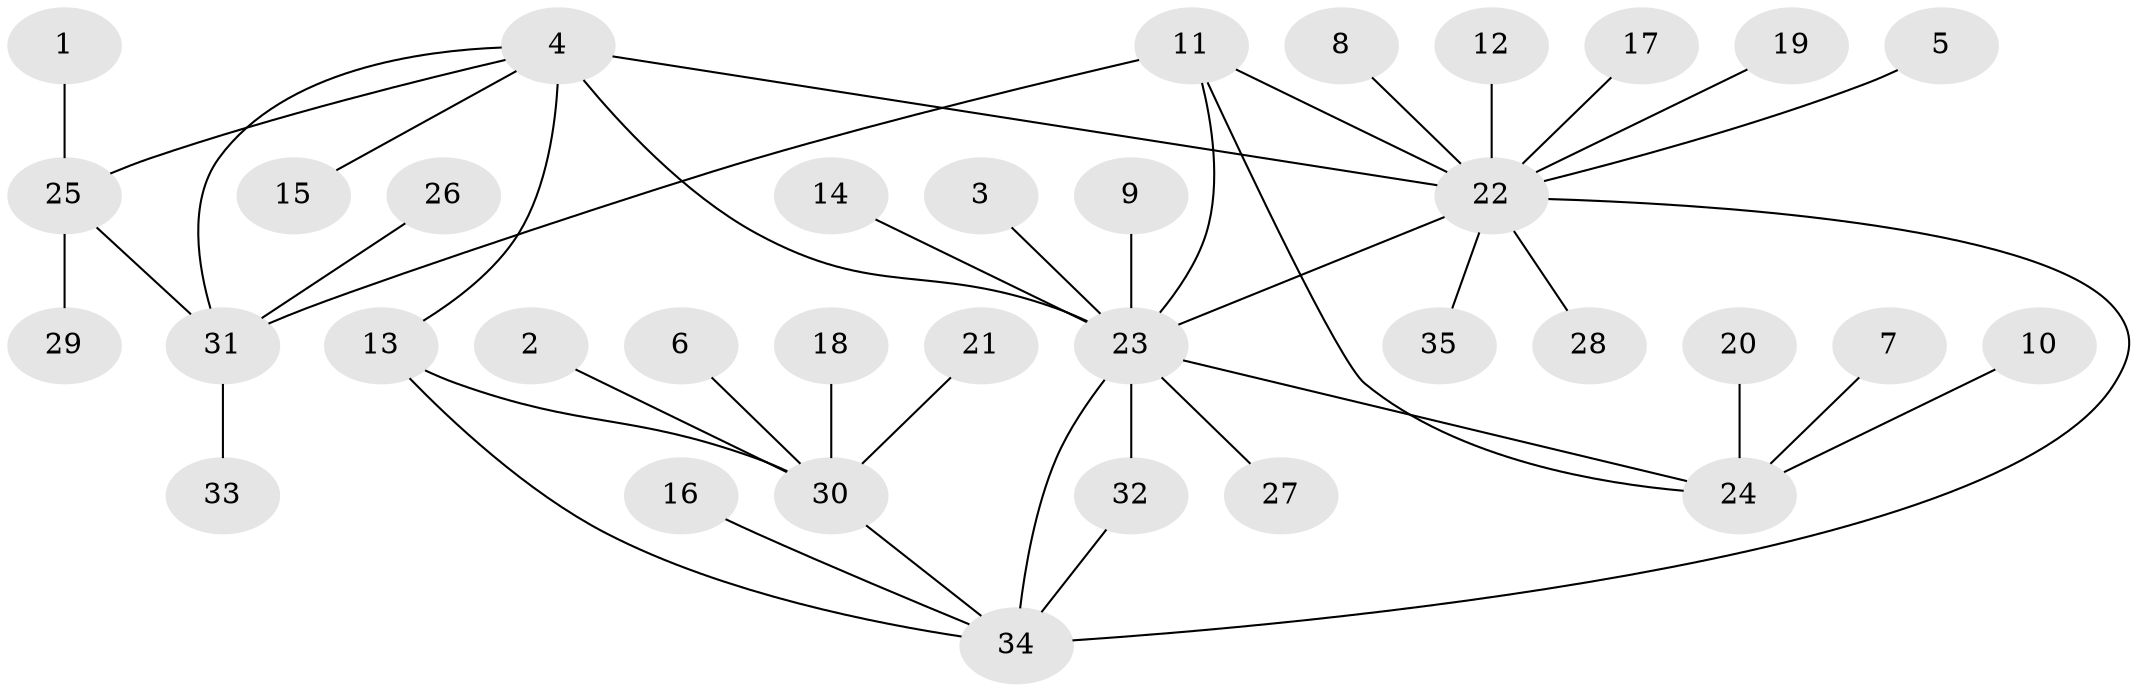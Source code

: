 // original degree distribution, {9: 0.043478260869565216, 4: 0.043478260869565216, 3: 0.043478260869565216, 7: 0.043478260869565216, 8: 0.028985507246376812, 5: 0.028985507246376812, 2: 0.2318840579710145, 1: 0.5362318840579711}
// Generated by graph-tools (version 1.1) at 2025/50/03/09/25 03:50:35]
// undirected, 35 vertices, 43 edges
graph export_dot {
graph [start="1"]
  node [color=gray90,style=filled];
  1;
  2;
  3;
  4;
  5;
  6;
  7;
  8;
  9;
  10;
  11;
  12;
  13;
  14;
  15;
  16;
  17;
  18;
  19;
  20;
  21;
  22;
  23;
  24;
  25;
  26;
  27;
  28;
  29;
  30;
  31;
  32;
  33;
  34;
  35;
  1 -- 25 [weight=1.0];
  2 -- 30 [weight=1.0];
  3 -- 23 [weight=1.0];
  4 -- 13 [weight=1.0];
  4 -- 15 [weight=1.0];
  4 -- 22 [weight=1.0];
  4 -- 23 [weight=2.0];
  4 -- 25 [weight=1.0];
  4 -- 31 [weight=1.0];
  5 -- 22 [weight=1.0];
  6 -- 30 [weight=1.0];
  7 -- 24 [weight=1.0];
  8 -- 22 [weight=1.0];
  9 -- 23 [weight=1.0];
  10 -- 24 [weight=1.0];
  11 -- 22 [weight=1.0];
  11 -- 23 [weight=1.0];
  11 -- 24 [weight=1.0];
  11 -- 31 [weight=1.0];
  12 -- 22 [weight=1.0];
  13 -- 30 [weight=1.0];
  13 -- 34 [weight=1.0];
  14 -- 23 [weight=2.0];
  16 -- 34 [weight=1.0];
  17 -- 22 [weight=1.0];
  18 -- 30 [weight=1.0];
  19 -- 22 [weight=1.0];
  20 -- 24 [weight=1.0];
  21 -- 30 [weight=1.0];
  22 -- 23 [weight=1.0];
  22 -- 28 [weight=1.0];
  22 -- 34 [weight=1.0];
  22 -- 35 [weight=1.0];
  23 -- 24 [weight=1.0];
  23 -- 27 [weight=1.0];
  23 -- 32 [weight=1.0];
  23 -- 34 [weight=3.0];
  25 -- 29 [weight=1.0];
  25 -- 31 [weight=1.0];
  26 -- 31 [weight=1.0];
  30 -- 34 [weight=1.0];
  31 -- 33 [weight=1.0];
  32 -- 34 [weight=1.0];
}
